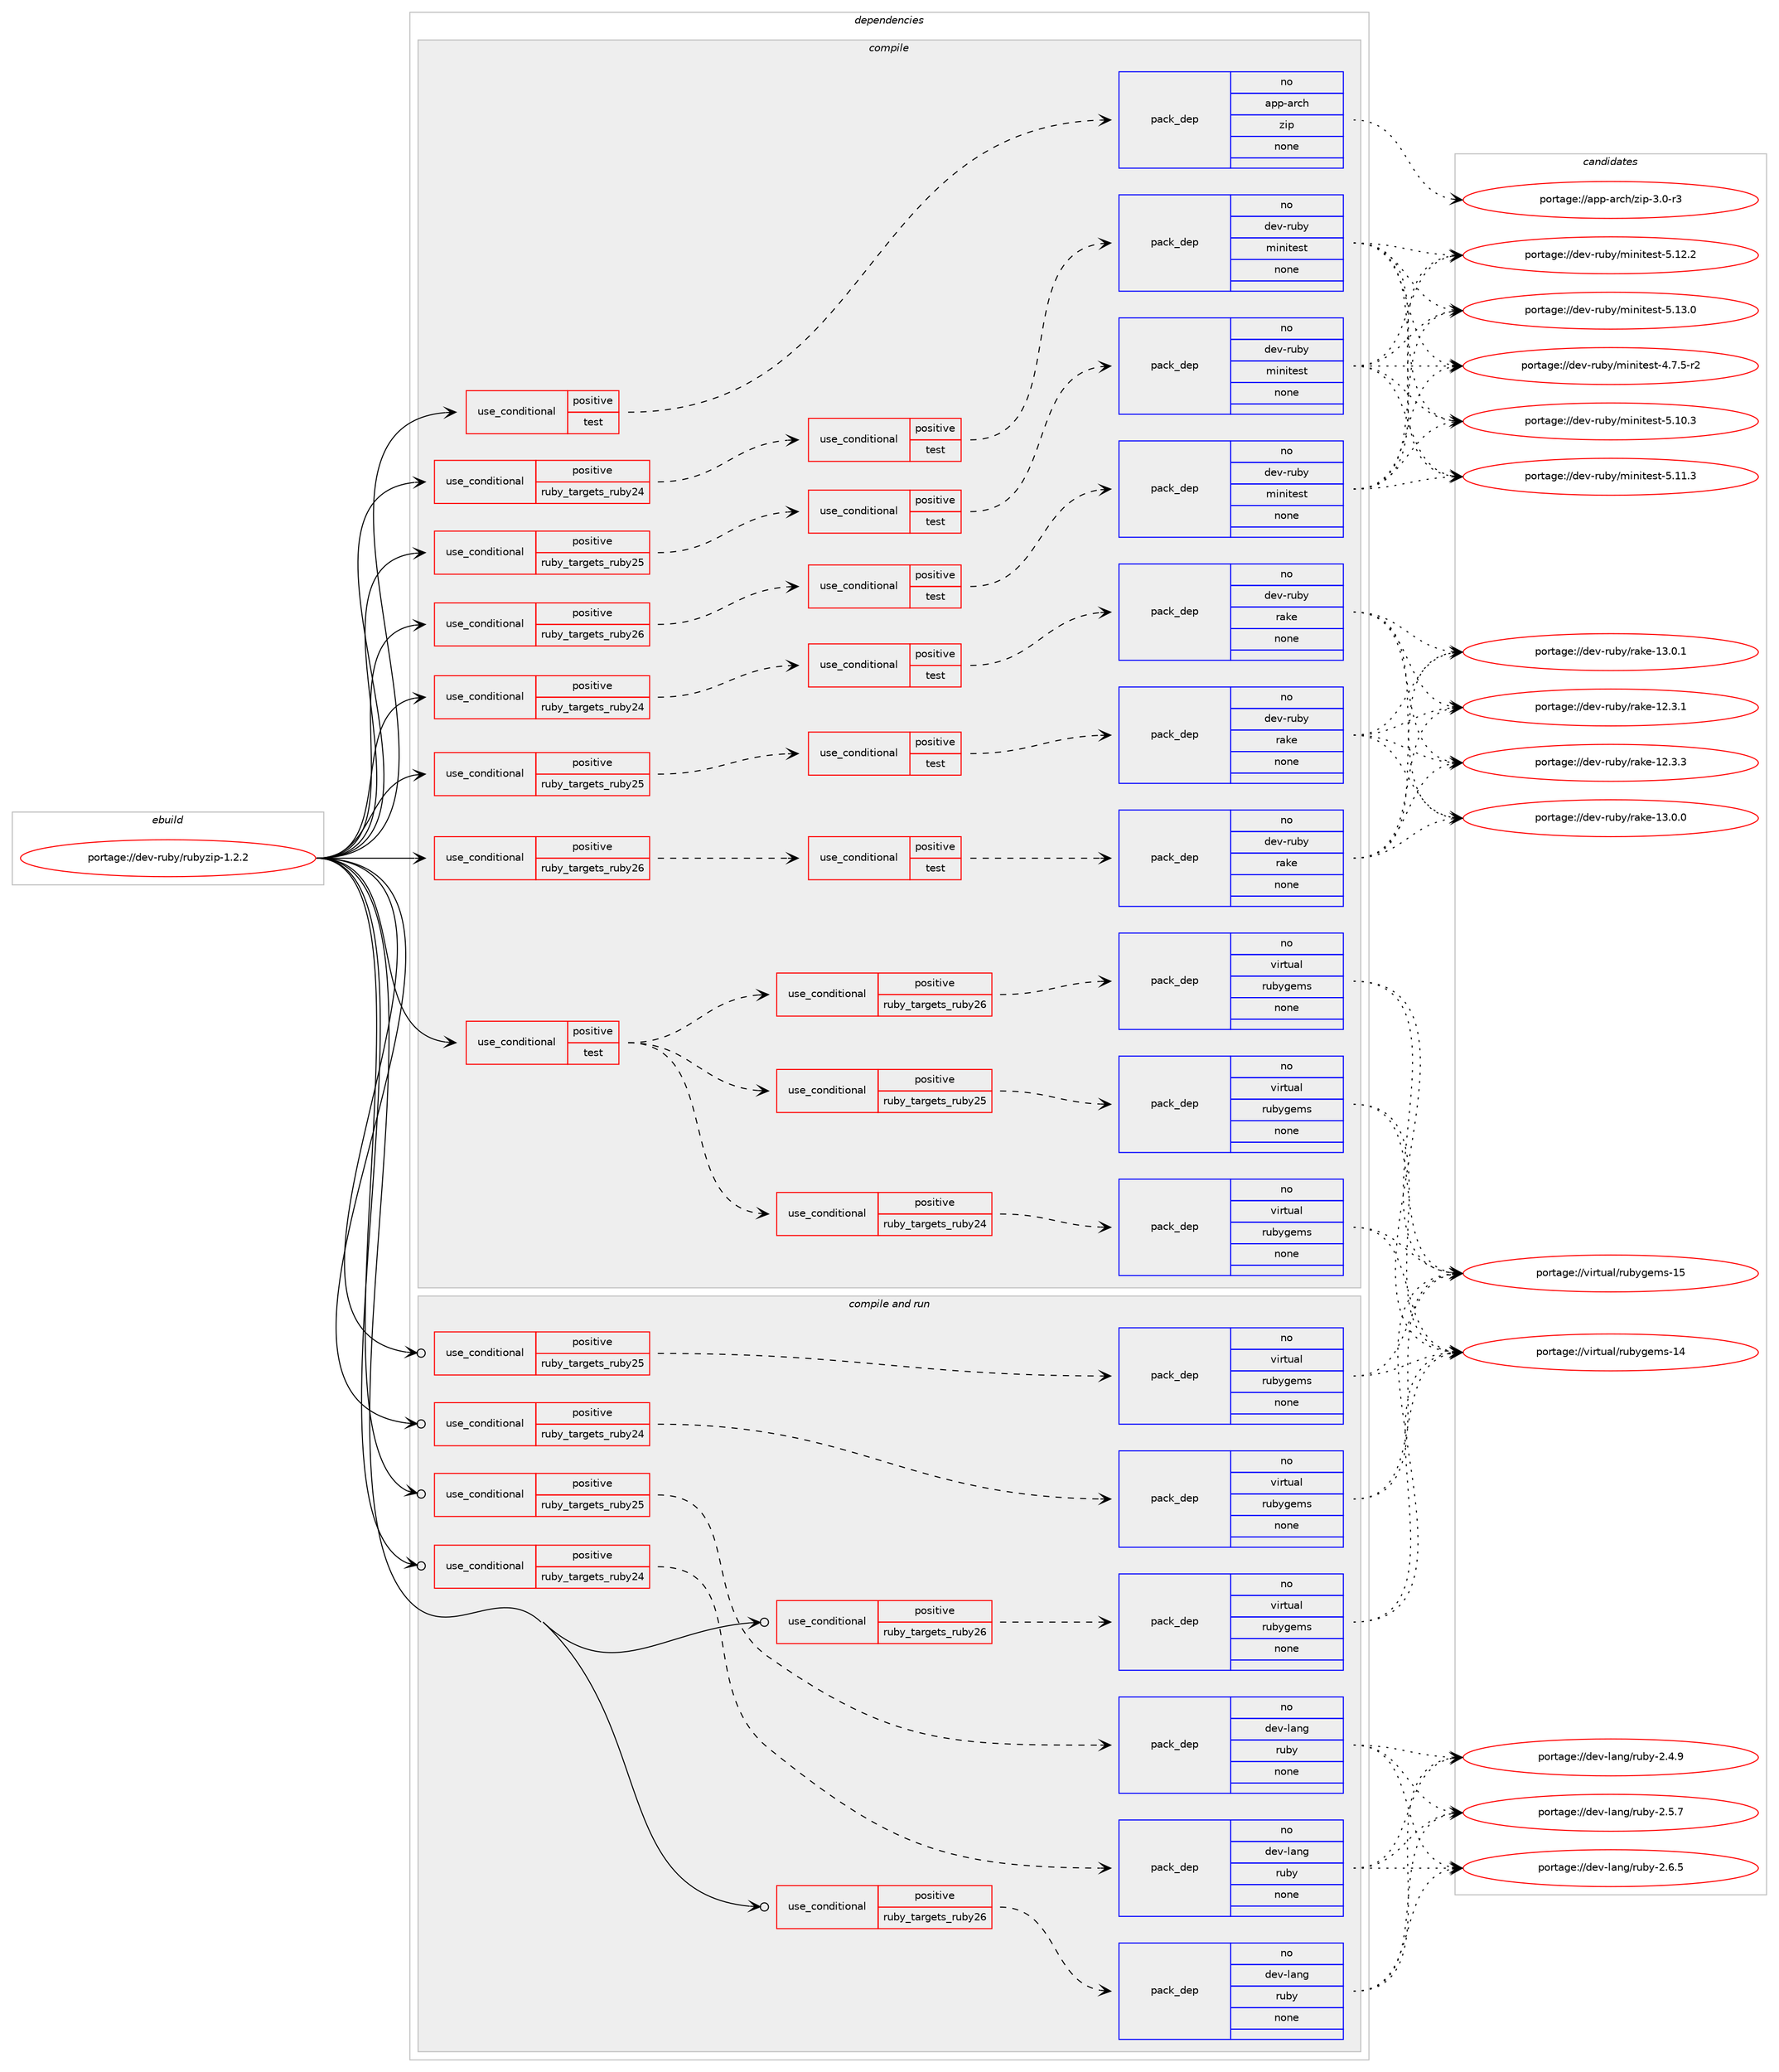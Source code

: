digraph prolog {

# *************
# Graph options
# *************

newrank=true;
concentrate=true;
compound=true;
graph [rankdir=LR,fontname=Helvetica,fontsize=10,ranksep=1.5];#, ranksep=2.5, nodesep=0.2];
edge  [arrowhead=vee];
node  [fontname=Helvetica,fontsize=10];

# **********
# The ebuild
# **********

subgraph cluster_leftcol {
color=gray;
rank=same;
label=<<i>ebuild</i>>;
id [label="portage://dev-ruby/rubyzip-1.2.2", color=red, width=4, href="../dev-ruby/rubyzip-1.2.2.svg"];
}

# ****************
# The dependencies
# ****************

subgraph cluster_midcol {
color=gray;
label=<<i>dependencies</i>>;
subgraph cluster_compile {
fillcolor="#eeeeee";
style=filled;
label=<<i>compile</i>>;
subgraph cond65382 {
dependency247644 [label=<<TABLE BORDER="0" CELLBORDER="1" CELLSPACING="0" CELLPADDING="4"><TR><TD ROWSPAN="3" CELLPADDING="10">use_conditional</TD></TR><TR><TD>positive</TD></TR><TR><TD>ruby_targets_ruby24</TD></TR></TABLE>>, shape=none, color=red];
subgraph cond65383 {
dependency247645 [label=<<TABLE BORDER="0" CELLBORDER="1" CELLSPACING="0" CELLPADDING="4"><TR><TD ROWSPAN="3" CELLPADDING="10">use_conditional</TD></TR><TR><TD>positive</TD></TR><TR><TD>test</TD></TR></TABLE>>, shape=none, color=red];
subgraph pack178717 {
dependency247646 [label=<<TABLE BORDER="0" CELLBORDER="1" CELLSPACING="0" CELLPADDING="4" WIDTH="220"><TR><TD ROWSPAN="6" CELLPADDING="30">pack_dep</TD></TR><TR><TD WIDTH="110">no</TD></TR><TR><TD>dev-ruby</TD></TR><TR><TD>minitest</TD></TR><TR><TD>none</TD></TR><TR><TD></TD></TR></TABLE>>, shape=none, color=blue];
}
dependency247645:e -> dependency247646:w [weight=20,style="dashed",arrowhead="vee"];
}
dependency247644:e -> dependency247645:w [weight=20,style="dashed",arrowhead="vee"];
}
id:e -> dependency247644:w [weight=20,style="solid",arrowhead="vee"];
subgraph cond65384 {
dependency247647 [label=<<TABLE BORDER="0" CELLBORDER="1" CELLSPACING="0" CELLPADDING="4"><TR><TD ROWSPAN="3" CELLPADDING="10">use_conditional</TD></TR><TR><TD>positive</TD></TR><TR><TD>ruby_targets_ruby24</TD></TR></TABLE>>, shape=none, color=red];
subgraph cond65385 {
dependency247648 [label=<<TABLE BORDER="0" CELLBORDER="1" CELLSPACING="0" CELLPADDING="4"><TR><TD ROWSPAN="3" CELLPADDING="10">use_conditional</TD></TR><TR><TD>positive</TD></TR><TR><TD>test</TD></TR></TABLE>>, shape=none, color=red];
subgraph pack178718 {
dependency247649 [label=<<TABLE BORDER="0" CELLBORDER="1" CELLSPACING="0" CELLPADDING="4" WIDTH="220"><TR><TD ROWSPAN="6" CELLPADDING="30">pack_dep</TD></TR><TR><TD WIDTH="110">no</TD></TR><TR><TD>dev-ruby</TD></TR><TR><TD>rake</TD></TR><TR><TD>none</TD></TR><TR><TD></TD></TR></TABLE>>, shape=none, color=blue];
}
dependency247648:e -> dependency247649:w [weight=20,style="dashed",arrowhead="vee"];
}
dependency247647:e -> dependency247648:w [weight=20,style="dashed",arrowhead="vee"];
}
id:e -> dependency247647:w [weight=20,style="solid",arrowhead="vee"];
subgraph cond65386 {
dependency247650 [label=<<TABLE BORDER="0" CELLBORDER="1" CELLSPACING="0" CELLPADDING="4"><TR><TD ROWSPAN="3" CELLPADDING="10">use_conditional</TD></TR><TR><TD>positive</TD></TR><TR><TD>ruby_targets_ruby25</TD></TR></TABLE>>, shape=none, color=red];
subgraph cond65387 {
dependency247651 [label=<<TABLE BORDER="0" CELLBORDER="1" CELLSPACING="0" CELLPADDING="4"><TR><TD ROWSPAN="3" CELLPADDING="10">use_conditional</TD></TR><TR><TD>positive</TD></TR><TR><TD>test</TD></TR></TABLE>>, shape=none, color=red];
subgraph pack178719 {
dependency247652 [label=<<TABLE BORDER="0" CELLBORDER="1" CELLSPACING="0" CELLPADDING="4" WIDTH="220"><TR><TD ROWSPAN="6" CELLPADDING="30">pack_dep</TD></TR><TR><TD WIDTH="110">no</TD></TR><TR><TD>dev-ruby</TD></TR><TR><TD>minitest</TD></TR><TR><TD>none</TD></TR><TR><TD></TD></TR></TABLE>>, shape=none, color=blue];
}
dependency247651:e -> dependency247652:w [weight=20,style="dashed",arrowhead="vee"];
}
dependency247650:e -> dependency247651:w [weight=20,style="dashed",arrowhead="vee"];
}
id:e -> dependency247650:w [weight=20,style="solid",arrowhead="vee"];
subgraph cond65388 {
dependency247653 [label=<<TABLE BORDER="0" CELLBORDER="1" CELLSPACING="0" CELLPADDING="4"><TR><TD ROWSPAN="3" CELLPADDING="10">use_conditional</TD></TR><TR><TD>positive</TD></TR><TR><TD>ruby_targets_ruby25</TD></TR></TABLE>>, shape=none, color=red];
subgraph cond65389 {
dependency247654 [label=<<TABLE BORDER="0" CELLBORDER="1" CELLSPACING="0" CELLPADDING="4"><TR><TD ROWSPAN="3" CELLPADDING="10">use_conditional</TD></TR><TR><TD>positive</TD></TR><TR><TD>test</TD></TR></TABLE>>, shape=none, color=red];
subgraph pack178720 {
dependency247655 [label=<<TABLE BORDER="0" CELLBORDER="1" CELLSPACING="0" CELLPADDING="4" WIDTH="220"><TR><TD ROWSPAN="6" CELLPADDING="30">pack_dep</TD></TR><TR><TD WIDTH="110">no</TD></TR><TR><TD>dev-ruby</TD></TR><TR><TD>rake</TD></TR><TR><TD>none</TD></TR><TR><TD></TD></TR></TABLE>>, shape=none, color=blue];
}
dependency247654:e -> dependency247655:w [weight=20,style="dashed",arrowhead="vee"];
}
dependency247653:e -> dependency247654:w [weight=20,style="dashed",arrowhead="vee"];
}
id:e -> dependency247653:w [weight=20,style="solid",arrowhead="vee"];
subgraph cond65390 {
dependency247656 [label=<<TABLE BORDER="0" CELLBORDER="1" CELLSPACING="0" CELLPADDING="4"><TR><TD ROWSPAN="3" CELLPADDING="10">use_conditional</TD></TR><TR><TD>positive</TD></TR><TR><TD>ruby_targets_ruby26</TD></TR></TABLE>>, shape=none, color=red];
subgraph cond65391 {
dependency247657 [label=<<TABLE BORDER="0" CELLBORDER="1" CELLSPACING="0" CELLPADDING="4"><TR><TD ROWSPAN="3" CELLPADDING="10">use_conditional</TD></TR><TR><TD>positive</TD></TR><TR><TD>test</TD></TR></TABLE>>, shape=none, color=red];
subgraph pack178721 {
dependency247658 [label=<<TABLE BORDER="0" CELLBORDER="1" CELLSPACING="0" CELLPADDING="4" WIDTH="220"><TR><TD ROWSPAN="6" CELLPADDING="30">pack_dep</TD></TR><TR><TD WIDTH="110">no</TD></TR><TR><TD>dev-ruby</TD></TR><TR><TD>minitest</TD></TR><TR><TD>none</TD></TR><TR><TD></TD></TR></TABLE>>, shape=none, color=blue];
}
dependency247657:e -> dependency247658:w [weight=20,style="dashed",arrowhead="vee"];
}
dependency247656:e -> dependency247657:w [weight=20,style="dashed",arrowhead="vee"];
}
id:e -> dependency247656:w [weight=20,style="solid",arrowhead="vee"];
subgraph cond65392 {
dependency247659 [label=<<TABLE BORDER="0" CELLBORDER="1" CELLSPACING="0" CELLPADDING="4"><TR><TD ROWSPAN="3" CELLPADDING="10">use_conditional</TD></TR><TR><TD>positive</TD></TR><TR><TD>ruby_targets_ruby26</TD></TR></TABLE>>, shape=none, color=red];
subgraph cond65393 {
dependency247660 [label=<<TABLE BORDER="0" CELLBORDER="1" CELLSPACING="0" CELLPADDING="4"><TR><TD ROWSPAN="3" CELLPADDING="10">use_conditional</TD></TR><TR><TD>positive</TD></TR><TR><TD>test</TD></TR></TABLE>>, shape=none, color=red];
subgraph pack178722 {
dependency247661 [label=<<TABLE BORDER="0" CELLBORDER="1" CELLSPACING="0" CELLPADDING="4" WIDTH="220"><TR><TD ROWSPAN="6" CELLPADDING="30">pack_dep</TD></TR><TR><TD WIDTH="110">no</TD></TR><TR><TD>dev-ruby</TD></TR><TR><TD>rake</TD></TR><TR><TD>none</TD></TR><TR><TD></TD></TR></TABLE>>, shape=none, color=blue];
}
dependency247660:e -> dependency247661:w [weight=20,style="dashed",arrowhead="vee"];
}
dependency247659:e -> dependency247660:w [weight=20,style="dashed",arrowhead="vee"];
}
id:e -> dependency247659:w [weight=20,style="solid",arrowhead="vee"];
subgraph cond65394 {
dependency247662 [label=<<TABLE BORDER="0" CELLBORDER="1" CELLSPACING="0" CELLPADDING="4"><TR><TD ROWSPAN="3" CELLPADDING="10">use_conditional</TD></TR><TR><TD>positive</TD></TR><TR><TD>test</TD></TR></TABLE>>, shape=none, color=red];
subgraph cond65395 {
dependency247663 [label=<<TABLE BORDER="0" CELLBORDER="1" CELLSPACING="0" CELLPADDING="4"><TR><TD ROWSPAN="3" CELLPADDING="10">use_conditional</TD></TR><TR><TD>positive</TD></TR><TR><TD>ruby_targets_ruby24</TD></TR></TABLE>>, shape=none, color=red];
subgraph pack178723 {
dependency247664 [label=<<TABLE BORDER="0" CELLBORDER="1" CELLSPACING="0" CELLPADDING="4" WIDTH="220"><TR><TD ROWSPAN="6" CELLPADDING="30">pack_dep</TD></TR><TR><TD WIDTH="110">no</TD></TR><TR><TD>virtual</TD></TR><TR><TD>rubygems</TD></TR><TR><TD>none</TD></TR><TR><TD></TD></TR></TABLE>>, shape=none, color=blue];
}
dependency247663:e -> dependency247664:w [weight=20,style="dashed",arrowhead="vee"];
}
dependency247662:e -> dependency247663:w [weight=20,style="dashed",arrowhead="vee"];
subgraph cond65396 {
dependency247665 [label=<<TABLE BORDER="0" CELLBORDER="1" CELLSPACING="0" CELLPADDING="4"><TR><TD ROWSPAN="3" CELLPADDING="10">use_conditional</TD></TR><TR><TD>positive</TD></TR><TR><TD>ruby_targets_ruby25</TD></TR></TABLE>>, shape=none, color=red];
subgraph pack178724 {
dependency247666 [label=<<TABLE BORDER="0" CELLBORDER="1" CELLSPACING="0" CELLPADDING="4" WIDTH="220"><TR><TD ROWSPAN="6" CELLPADDING="30">pack_dep</TD></TR><TR><TD WIDTH="110">no</TD></TR><TR><TD>virtual</TD></TR><TR><TD>rubygems</TD></TR><TR><TD>none</TD></TR><TR><TD></TD></TR></TABLE>>, shape=none, color=blue];
}
dependency247665:e -> dependency247666:w [weight=20,style="dashed",arrowhead="vee"];
}
dependency247662:e -> dependency247665:w [weight=20,style="dashed",arrowhead="vee"];
subgraph cond65397 {
dependency247667 [label=<<TABLE BORDER="0" CELLBORDER="1" CELLSPACING="0" CELLPADDING="4"><TR><TD ROWSPAN="3" CELLPADDING="10">use_conditional</TD></TR><TR><TD>positive</TD></TR><TR><TD>ruby_targets_ruby26</TD></TR></TABLE>>, shape=none, color=red];
subgraph pack178725 {
dependency247668 [label=<<TABLE BORDER="0" CELLBORDER="1" CELLSPACING="0" CELLPADDING="4" WIDTH="220"><TR><TD ROWSPAN="6" CELLPADDING="30">pack_dep</TD></TR><TR><TD WIDTH="110">no</TD></TR><TR><TD>virtual</TD></TR><TR><TD>rubygems</TD></TR><TR><TD>none</TD></TR><TR><TD></TD></TR></TABLE>>, shape=none, color=blue];
}
dependency247667:e -> dependency247668:w [weight=20,style="dashed",arrowhead="vee"];
}
dependency247662:e -> dependency247667:w [weight=20,style="dashed",arrowhead="vee"];
}
id:e -> dependency247662:w [weight=20,style="solid",arrowhead="vee"];
subgraph cond65398 {
dependency247669 [label=<<TABLE BORDER="0" CELLBORDER="1" CELLSPACING="0" CELLPADDING="4"><TR><TD ROWSPAN="3" CELLPADDING="10">use_conditional</TD></TR><TR><TD>positive</TD></TR><TR><TD>test</TD></TR></TABLE>>, shape=none, color=red];
subgraph pack178726 {
dependency247670 [label=<<TABLE BORDER="0" CELLBORDER="1" CELLSPACING="0" CELLPADDING="4" WIDTH="220"><TR><TD ROWSPAN="6" CELLPADDING="30">pack_dep</TD></TR><TR><TD WIDTH="110">no</TD></TR><TR><TD>app-arch</TD></TR><TR><TD>zip</TD></TR><TR><TD>none</TD></TR><TR><TD></TD></TR></TABLE>>, shape=none, color=blue];
}
dependency247669:e -> dependency247670:w [weight=20,style="dashed",arrowhead="vee"];
}
id:e -> dependency247669:w [weight=20,style="solid",arrowhead="vee"];
}
subgraph cluster_compileandrun {
fillcolor="#eeeeee";
style=filled;
label=<<i>compile and run</i>>;
subgraph cond65399 {
dependency247671 [label=<<TABLE BORDER="0" CELLBORDER="1" CELLSPACING="0" CELLPADDING="4"><TR><TD ROWSPAN="3" CELLPADDING="10">use_conditional</TD></TR><TR><TD>positive</TD></TR><TR><TD>ruby_targets_ruby24</TD></TR></TABLE>>, shape=none, color=red];
subgraph pack178727 {
dependency247672 [label=<<TABLE BORDER="0" CELLBORDER="1" CELLSPACING="0" CELLPADDING="4" WIDTH="220"><TR><TD ROWSPAN="6" CELLPADDING="30">pack_dep</TD></TR><TR><TD WIDTH="110">no</TD></TR><TR><TD>dev-lang</TD></TR><TR><TD>ruby</TD></TR><TR><TD>none</TD></TR><TR><TD></TD></TR></TABLE>>, shape=none, color=blue];
}
dependency247671:e -> dependency247672:w [weight=20,style="dashed",arrowhead="vee"];
}
id:e -> dependency247671:w [weight=20,style="solid",arrowhead="odotvee"];
subgraph cond65400 {
dependency247673 [label=<<TABLE BORDER="0" CELLBORDER="1" CELLSPACING="0" CELLPADDING="4"><TR><TD ROWSPAN="3" CELLPADDING="10">use_conditional</TD></TR><TR><TD>positive</TD></TR><TR><TD>ruby_targets_ruby24</TD></TR></TABLE>>, shape=none, color=red];
subgraph pack178728 {
dependency247674 [label=<<TABLE BORDER="0" CELLBORDER="1" CELLSPACING="0" CELLPADDING="4" WIDTH="220"><TR><TD ROWSPAN="6" CELLPADDING="30">pack_dep</TD></TR><TR><TD WIDTH="110">no</TD></TR><TR><TD>virtual</TD></TR><TR><TD>rubygems</TD></TR><TR><TD>none</TD></TR><TR><TD></TD></TR></TABLE>>, shape=none, color=blue];
}
dependency247673:e -> dependency247674:w [weight=20,style="dashed",arrowhead="vee"];
}
id:e -> dependency247673:w [weight=20,style="solid",arrowhead="odotvee"];
subgraph cond65401 {
dependency247675 [label=<<TABLE BORDER="0" CELLBORDER="1" CELLSPACING="0" CELLPADDING="4"><TR><TD ROWSPAN="3" CELLPADDING="10">use_conditional</TD></TR><TR><TD>positive</TD></TR><TR><TD>ruby_targets_ruby25</TD></TR></TABLE>>, shape=none, color=red];
subgraph pack178729 {
dependency247676 [label=<<TABLE BORDER="0" CELLBORDER="1" CELLSPACING="0" CELLPADDING="4" WIDTH="220"><TR><TD ROWSPAN="6" CELLPADDING="30">pack_dep</TD></TR><TR><TD WIDTH="110">no</TD></TR><TR><TD>dev-lang</TD></TR><TR><TD>ruby</TD></TR><TR><TD>none</TD></TR><TR><TD></TD></TR></TABLE>>, shape=none, color=blue];
}
dependency247675:e -> dependency247676:w [weight=20,style="dashed",arrowhead="vee"];
}
id:e -> dependency247675:w [weight=20,style="solid",arrowhead="odotvee"];
subgraph cond65402 {
dependency247677 [label=<<TABLE BORDER="0" CELLBORDER="1" CELLSPACING="0" CELLPADDING="4"><TR><TD ROWSPAN="3" CELLPADDING="10">use_conditional</TD></TR><TR><TD>positive</TD></TR><TR><TD>ruby_targets_ruby25</TD></TR></TABLE>>, shape=none, color=red];
subgraph pack178730 {
dependency247678 [label=<<TABLE BORDER="0" CELLBORDER="1" CELLSPACING="0" CELLPADDING="4" WIDTH="220"><TR><TD ROWSPAN="6" CELLPADDING="30">pack_dep</TD></TR><TR><TD WIDTH="110">no</TD></TR><TR><TD>virtual</TD></TR><TR><TD>rubygems</TD></TR><TR><TD>none</TD></TR><TR><TD></TD></TR></TABLE>>, shape=none, color=blue];
}
dependency247677:e -> dependency247678:w [weight=20,style="dashed",arrowhead="vee"];
}
id:e -> dependency247677:w [weight=20,style="solid",arrowhead="odotvee"];
subgraph cond65403 {
dependency247679 [label=<<TABLE BORDER="0" CELLBORDER="1" CELLSPACING="0" CELLPADDING="4"><TR><TD ROWSPAN="3" CELLPADDING="10">use_conditional</TD></TR><TR><TD>positive</TD></TR><TR><TD>ruby_targets_ruby26</TD></TR></TABLE>>, shape=none, color=red];
subgraph pack178731 {
dependency247680 [label=<<TABLE BORDER="0" CELLBORDER="1" CELLSPACING="0" CELLPADDING="4" WIDTH="220"><TR><TD ROWSPAN="6" CELLPADDING="30">pack_dep</TD></TR><TR><TD WIDTH="110">no</TD></TR><TR><TD>dev-lang</TD></TR><TR><TD>ruby</TD></TR><TR><TD>none</TD></TR><TR><TD></TD></TR></TABLE>>, shape=none, color=blue];
}
dependency247679:e -> dependency247680:w [weight=20,style="dashed",arrowhead="vee"];
}
id:e -> dependency247679:w [weight=20,style="solid",arrowhead="odotvee"];
subgraph cond65404 {
dependency247681 [label=<<TABLE BORDER="0" CELLBORDER="1" CELLSPACING="0" CELLPADDING="4"><TR><TD ROWSPAN="3" CELLPADDING="10">use_conditional</TD></TR><TR><TD>positive</TD></TR><TR><TD>ruby_targets_ruby26</TD></TR></TABLE>>, shape=none, color=red];
subgraph pack178732 {
dependency247682 [label=<<TABLE BORDER="0" CELLBORDER="1" CELLSPACING="0" CELLPADDING="4" WIDTH="220"><TR><TD ROWSPAN="6" CELLPADDING="30">pack_dep</TD></TR><TR><TD WIDTH="110">no</TD></TR><TR><TD>virtual</TD></TR><TR><TD>rubygems</TD></TR><TR><TD>none</TD></TR><TR><TD></TD></TR></TABLE>>, shape=none, color=blue];
}
dependency247681:e -> dependency247682:w [weight=20,style="dashed",arrowhead="vee"];
}
id:e -> dependency247681:w [weight=20,style="solid",arrowhead="odotvee"];
}
subgraph cluster_run {
fillcolor="#eeeeee";
style=filled;
label=<<i>run</i>>;
}
}

# **************
# The candidates
# **************

subgraph cluster_choices {
rank=same;
color=gray;
label=<<i>candidates</i>>;

subgraph choice178717 {
color=black;
nodesep=1;
choiceportage1001011184511411798121471091051101051161011151164552465546534511450 [label="portage://dev-ruby/minitest-4.7.5-r2", color=red, width=4,href="../dev-ruby/minitest-4.7.5-r2.svg"];
choiceportage10010111845114117981214710910511010511610111511645534649484651 [label="portage://dev-ruby/minitest-5.10.3", color=red, width=4,href="../dev-ruby/minitest-5.10.3.svg"];
choiceportage10010111845114117981214710910511010511610111511645534649494651 [label="portage://dev-ruby/minitest-5.11.3", color=red, width=4,href="../dev-ruby/minitest-5.11.3.svg"];
choiceportage10010111845114117981214710910511010511610111511645534649504650 [label="portage://dev-ruby/minitest-5.12.2", color=red, width=4,href="../dev-ruby/minitest-5.12.2.svg"];
choiceportage10010111845114117981214710910511010511610111511645534649514648 [label="portage://dev-ruby/minitest-5.13.0", color=red, width=4,href="../dev-ruby/minitest-5.13.0.svg"];
dependency247646:e -> choiceportage1001011184511411798121471091051101051161011151164552465546534511450:w [style=dotted,weight="100"];
dependency247646:e -> choiceportage10010111845114117981214710910511010511610111511645534649484651:w [style=dotted,weight="100"];
dependency247646:e -> choiceportage10010111845114117981214710910511010511610111511645534649494651:w [style=dotted,weight="100"];
dependency247646:e -> choiceportage10010111845114117981214710910511010511610111511645534649504650:w [style=dotted,weight="100"];
dependency247646:e -> choiceportage10010111845114117981214710910511010511610111511645534649514648:w [style=dotted,weight="100"];
}
subgraph choice178718 {
color=black;
nodesep=1;
choiceportage1001011184511411798121471149710710145495046514649 [label="portage://dev-ruby/rake-12.3.1", color=red, width=4,href="../dev-ruby/rake-12.3.1.svg"];
choiceportage1001011184511411798121471149710710145495046514651 [label="portage://dev-ruby/rake-12.3.3", color=red, width=4,href="../dev-ruby/rake-12.3.3.svg"];
choiceportage1001011184511411798121471149710710145495146484648 [label="portage://dev-ruby/rake-13.0.0", color=red, width=4,href="../dev-ruby/rake-13.0.0.svg"];
choiceportage1001011184511411798121471149710710145495146484649 [label="portage://dev-ruby/rake-13.0.1", color=red, width=4,href="../dev-ruby/rake-13.0.1.svg"];
dependency247649:e -> choiceportage1001011184511411798121471149710710145495046514649:w [style=dotted,weight="100"];
dependency247649:e -> choiceportage1001011184511411798121471149710710145495046514651:w [style=dotted,weight="100"];
dependency247649:e -> choiceportage1001011184511411798121471149710710145495146484648:w [style=dotted,weight="100"];
dependency247649:e -> choiceportage1001011184511411798121471149710710145495146484649:w [style=dotted,weight="100"];
}
subgraph choice178719 {
color=black;
nodesep=1;
choiceportage1001011184511411798121471091051101051161011151164552465546534511450 [label="portage://dev-ruby/minitest-4.7.5-r2", color=red, width=4,href="../dev-ruby/minitest-4.7.5-r2.svg"];
choiceportage10010111845114117981214710910511010511610111511645534649484651 [label="portage://dev-ruby/minitest-5.10.3", color=red, width=4,href="../dev-ruby/minitest-5.10.3.svg"];
choiceportage10010111845114117981214710910511010511610111511645534649494651 [label="portage://dev-ruby/minitest-5.11.3", color=red, width=4,href="../dev-ruby/minitest-5.11.3.svg"];
choiceportage10010111845114117981214710910511010511610111511645534649504650 [label="portage://dev-ruby/minitest-5.12.2", color=red, width=4,href="../dev-ruby/minitest-5.12.2.svg"];
choiceportage10010111845114117981214710910511010511610111511645534649514648 [label="portage://dev-ruby/minitest-5.13.0", color=red, width=4,href="../dev-ruby/minitest-5.13.0.svg"];
dependency247652:e -> choiceportage1001011184511411798121471091051101051161011151164552465546534511450:w [style=dotted,weight="100"];
dependency247652:e -> choiceportage10010111845114117981214710910511010511610111511645534649484651:w [style=dotted,weight="100"];
dependency247652:e -> choiceportage10010111845114117981214710910511010511610111511645534649494651:w [style=dotted,weight="100"];
dependency247652:e -> choiceportage10010111845114117981214710910511010511610111511645534649504650:w [style=dotted,weight="100"];
dependency247652:e -> choiceportage10010111845114117981214710910511010511610111511645534649514648:w [style=dotted,weight="100"];
}
subgraph choice178720 {
color=black;
nodesep=1;
choiceportage1001011184511411798121471149710710145495046514649 [label="portage://dev-ruby/rake-12.3.1", color=red, width=4,href="../dev-ruby/rake-12.3.1.svg"];
choiceportage1001011184511411798121471149710710145495046514651 [label="portage://dev-ruby/rake-12.3.3", color=red, width=4,href="../dev-ruby/rake-12.3.3.svg"];
choiceportage1001011184511411798121471149710710145495146484648 [label="portage://dev-ruby/rake-13.0.0", color=red, width=4,href="../dev-ruby/rake-13.0.0.svg"];
choiceportage1001011184511411798121471149710710145495146484649 [label="portage://dev-ruby/rake-13.0.1", color=red, width=4,href="../dev-ruby/rake-13.0.1.svg"];
dependency247655:e -> choiceportage1001011184511411798121471149710710145495046514649:w [style=dotted,weight="100"];
dependency247655:e -> choiceportage1001011184511411798121471149710710145495046514651:w [style=dotted,weight="100"];
dependency247655:e -> choiceportage1001011184511411798121471149710710145495146484648:w [style=dotted,weight="100"];
dependency247655:e -> choiceportage1001011184511411798121471149710710145495146484649:w [style=dotted,weight="100"];
}
subgraph choice178721 {
color=black;
nodesep=1;
choiceportage1001011184511411798121471091051101051161011151164552465546534511450 [label="portage://dev-ruby/minitest-4.7.5-r2", color=red, width=4,href="../dev-ruby/minitest-4.7.5-r2.svg"];
choiceportage10010111845114117981214710910511010511610111511645534649484651 [label="portage://dev-ruby/minitest-5.10.3", color=red, width=4,href="../dev-ruby/minitest-5.10.3.svg"];
choiceportage10010111845114117981214710910511010511610111511645534649494651 [label="portage://dev-ruby/minitest-5.11.3", color=red, width=4,href="../dev-ruby/minitest-5.11.3.svg"];
choiceportage10010111845114117981214710910511010511610111511645534649504650 [label="portage://dev-ruby/minitest-5.12.2", color=red, width=4,href="../dev-ruby/minitest-5.12.2.svg"];
choiceportage10010111845114117981214710910511010511610111511645534649514648 [label="portage://dev-ruby/minitest-5.13.0", color=red, width=4,href="../dev-ruby/minitest-5.13.0.svg"];
dependency247658:e -> choiceportage1001011184511411798121471091051101051161011151164552465546534511450:w [style=dotted,weight="100"];
dependency247658:e -> choiceportage10010111845114117981214710910511010511610111511645534649484651:w [style=dotted,weight="100"];
dependency247658:e -> choiceportage10010111845114117981214710910511010511610111511645534649494651:w [style=dotted,weight="100"];
dependency247658:e -> choiceportage10010111845114117981214710910511010511610111511645534649504650:w [style=dotted,weight="100"];
dependency247658:e -> choiceportage10010111845114117981214710910511010511610111511645534649514648:w [style=dotted,weight="100"];
}
subgraph choice178722 {
color=black;
nodesep=1;
choiceportage1001011184511411798121471149710710145495046514649 [label="portage://dev-ruby/rake-12.3.1", color=red, width=4,href="../dev-ruby/rake-12.3.1.svg"];
choiceportage1001011184511411798121471149710710145495046514651 [label="portage://dev-ruby/rake-12.3.3", color=red, width=4,href="../dev-ruby/rake-12.3.3.svg"];
choiceportage1001011184511411798121471149710710145495146484648 [label="portage://dev-ruby/rake-13.0.0", color=red, width=4,href="../dev-ruby/rake-13.0.0.svg"];
choiceportage1001011184511411798121471149710710145495146484649 [label="portage://dev-ruby/rake-13.0.1", color=red, width=4,href="../dev-ruby/rake-13.0.1.svg"];
dependency247661:e -> choiceportage1001011184511411798121471149710710145495046514649:w [style=dotted,weight="100"];
dependency247661:e -> choiceportage1001011184511411798121471149710710145495046514651:w [style=dotted,weight="100"];
dependency247661:e -> choiceportage1001011184511411798121471149710710145495146484648:w [style=dotted,weight="100"];
dependency247661:e -> choiceportage1001011184511411798121471149710710145495146484649:w [style=dotted,weight="100"];
}
subgraph choice178723 {
color=black;
nodesep=1;
choiceportage118105114116117971084711411798121103101109115454952 [label="portage://virtual/rubygems-14", color=red, width=4,href="../virtual/rubygems-14.svg"];
choiceportage118105114116117971084711411798121103101109115454953 [label="portage://virtual/rubygems-15", color=red, width=4,href="../virtual/rubygems-15.svg"];
dependency247664:e -> choiceportage118105114116117971084711411798121103101109115454952:w [style=dotted,weight="100"];
dependency247664:e -> choiceportage118105114116117971084711411798121103101109115454953:w [style=dotted,weight="100"];
}
subgraph choice178724 {
color=black;
nodesep=1;
choiceportage118105114116117971084711411798121103101109115454952 [label="portage://virtual/rubygems-14", color=red, width=4,href="../virtual/rubygems-14.svg"];
choiceportage118105114116117971084711411798121103101109115454953 [label="portage://virtual/rubygems-15", color=red, width=4,href="../virtual/rubygems-15.svg"];
dependency247666:e -> choiceportage118105114116117971084711411798121103101109115454952:w [style=dotted,weight="100"];
dependency247666:e -> choiceportage118105114116117971084711411798121103101109115454953:w [style=dotted,weight="100"];
}
subgraph choice178725 {
color=black;
nodesep=1;
choiceportage118105114116117971084711411798121103101109115454952 [label="portage://virtual/rubygems-14", color=red, width=4,href="../virtual/rubygems-14.svg"];
choiceportage118105114116117971084711411798121103101109115454953 [label="portage://virtual/rubygems-15", color=red, width=4,href="../virtual/rubygems-15.svg"];
dependency247668:e -> choiceportage118105114116117971084711411798121103101109115454952:w [style=dotted,weight="100"];
dependency247668:e -> choiceportage118105114116117971084711411798121103101109115454953:w [style=dotted,weight="100"];
}
subgraph choice178726 {
color=black;
nodesep=1;
choiceportage9711211245971149910447122105112455146484511451 [label="portage://app-arch/zip-3.0-r3", color=red, width=4,href="../app-arch/zip-3.0-r3.svg"];
dependency247670:e -> choiceportage9711211245971149910447122105112455146484511451:w [style=dotted,weight="100"];
}
subgraph choice178727 {
color=black;
nodesep=1;
choiceportage10010111845108971101034711411798121455046524657 [label="portage://dev-lang/ruby-2.4.9", color=red, width=4,href="../dev-lang/ruby-2.4.9.svg"];
choiceportage10010111845108971101034711411798121455046534655 [label="portage://dev-lang/ruby-2.5.7", color=red, width=4,href="../dev-lang/ruby-2.5.7.svg"];
choiceportage10010111845108971101034711411798121455046544653 [label="portage://dev-lang/ruby-2.6.5", color=red, width=4,href="../dev-lang/ruby-2.6.5.svg"];
dependency247672:e -> choiceportage10010111845108971101034711411798121455046524657:w [style=dotted,weight="100"];
dependency247672:e -> choiceportage10010111845108971101034711411798121455046534655:w [style=dotted,weight="100"];
dependency247672:e -> choiceportage10010111845108971101034711411798121455046544653:w [style=dotted,weight="100"];
}
subgraph choice178728 {
color=black;
nodesep=1;
choiceportage118105114116117971084711411798121103101109115454952 [label="portage://virtual/rubygems-14", color=red, width=4,href="../virtual/rubygems-14.svg"];
choiceportage118105114116117971084711411798121103101109115454953 [label="portage://virtual/rubygems-15", color=red, width=4,href="../virtual/rubygems-15.svg"];
dependency247674:e -> choiceportage118105114116117971084711411798121103101109115454952:w [style=dotted,weight="100"];
dependency247674:e -> choiceportage118105114116117971084711411798121103101109115454953:w [style=dotted,weight="100"];
}
subgraph choice178729 {
color=black;
nodesep=1;
choiceportage10010111845108971101034711411798121455046524657 [label="portage://dev-lang/ruby-2.4.9", color=red, width=4,href="../dev-lang/ruby-2.4.9.svg"];
choiceportage10010111845108971101034711411798121455046534655 [label="portage://dev-lang/ruby-2.5.7", color=red, width=4,href="../dev-lang/ruby-2.5.7.svg"];
choiceportage10010111845108971101034711411798121455046544653 [label="portage://dev-lang/ruby-2.6.5", color=red, width=4,href="../dev-lang/ruby-2.6.5.svg"];
dependency247676:e -> choiceportage10010111845108971101034711411798121455046524657:w [style=dotted,weight="100"];
dependency247676:e -> choiceportage10010111845108971101034711411798121455046534655:w [style=dotted,weight="100"];
dependency247676:e -> choiceportage10010111845108971101034711411798121455046544653:w [style=dotted,weight="100"];
}
subgraph choice178730 {
color=black;
nodesep=1;
choiceportage118105114116117971084711411798121103101109115454952 [label="portage://virtual/rubygems-14", color=red, width=4,href="../virtual/rubygems-14.svg"];
choiceportage118105114116117971084711411798121103101109115454953 [label="portage://virtual/rubygems-15", color=red, width=4,href="../virtual/rubygems-15.svg"];
dependency247678:e -> choiceportage118105114116117971084711411798121103101109115454952:w [style=dotted,weight="100"];
dependency247678:e -> choiceportage118105114116117971084711411798121103101109115454953:w [style=dotted,weight="100"];
}
subgraph choice178731 {
color=black;
nodesep=1;
choiceportage10010111845108971101034711411798121455046524657 [label="portage://dev-lang/ruby-2.4.9", color=red, width=4,href="../dev-lang/ruby-2.4.9.svg"];
choiceportage10010111845108971101034711411798121455046534655 [label="portage://dev-lang/ruby-2.5.7", color=red, width=4,href="../dev-lang/ruby-2.5.7.svg"];
choiceportage10010111845108971101034711411798121455046544653 [label="portage://dev-lang/ruby-2.6.5", color=red, width=4,href="../dev-lang/ruby-2.6.5.svg"];
dependency247680:e -> choiceportage10010111845108971101034711411798121455046524657:w [style=dotted,weight="100"];
dependency247680:e -> choiceportage10010111845108971101034711411798121455046534655:w [style=dotted,weight="100"];
dependency247680:e -> choiceportage10010111845108971101034711411798121455046544653:w [style=dotted,weight="100"];
}
subgraph choice178732 {
color=black;
nodesep=1;
choiceportage118105114116117971084711411798121103101109115454952 [label="portage://virtual/rubygems-14", color=red, width=4,href="../virtual/rubygems-14.svg"];
choiceportage118105114116117971084711411798121103101109115454953 [label="portage://virtual/rubygems-15", color=red, width=4,href="../virtual/rubygems-15.svg"];
dependency247682:e -> choiceportage118105114116117971084711411798121103101109115454952:w [style=dotted,weight="100"];
dependency247682:e -> choiceportage118105114116117971084711411798121103101109115454953:w [style=dotted,weight="100"];
}
}

}
